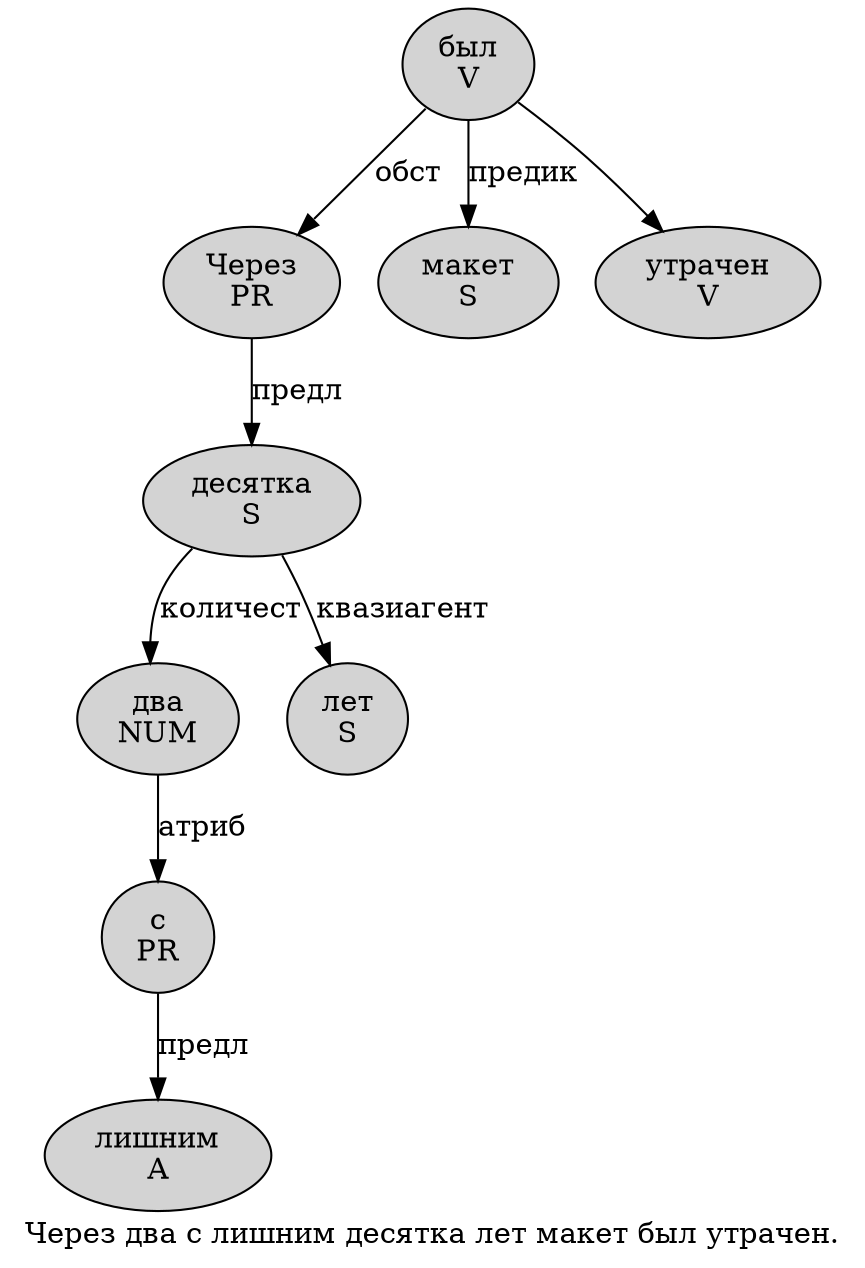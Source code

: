 digraph SENTENCE_687 {
	graph [label="Через два с лишним десятка лет макет был утрачен."]
	node [style=filled]
		0 [label="Через
PR" color="" fillcolor=lightgray penwidth=1 shape=ellipse]
		1 [label="два
NUM" color="" fillcolor=lightgray penwidth=1 shape=ellipse]
		2 [label="с
PR" color="" fillcolor=lightgray penwidth=1 shape=ellipse]
		3 [label="лишним
A" color="" fillcolor=lightgray penwidth=1 shape=ellipse]
		4 [label="десятка
S" color="" fillcolor=lightgray penwidth=1 shape=ellipse]
		5 [label="лет
S" color="" fillcolor=lightgray penwidth=1 shape=ellipse]
		6 [label="макет
S" color="" fillcolor=lightgray penwidth=1 shape=ellipse]
		7 [label="был
V" color="" fillcolor=lightgray penwidth=1 shape=ellipse]
		8 [label="утрачен
V" color="" fillcolor=lightgray penwidth=1 shape=ellipse]
			4 -> 1 [label="количест"]
			4 -> 5 [label="квазиагент"]
			2 -> 3 [label="предл"]
			1 -> 2 [label="атриб"]
			0 -> 4 [label="предл"]
			7 -> 0 [label="обст"]
			7 -> 6 [label="предик"]
			7 -> 8
}